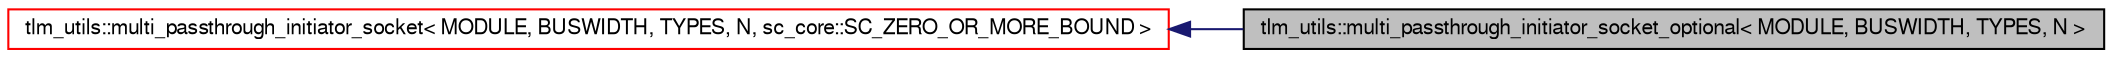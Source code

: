 digraph G
{
  edge [fontname="FreeSans",fontsize="10",labelfontname="FreeSans",labelfontsize="10"];
  node [fontname="FreeSans",fontsize="10",shape=record];
  rankdir=LR;
  Node1 [label="tlm_utils::multi_passthrough_initiator_socket_optional\< MODULE, BUSWIDTH, TYPES, N \>",height=0.2,width=0.4,color="black", fillcolor="grey75", style="filled" fontcolor="black"];
  Node2 -> Node1 [dir=back,color="midnightblue",fontsize="10",style="solid",fontname="FreeSans"];
  Node2 [label="tlm_utils::multi_passthrough_initiator_socket\< MODULE, BUSWIDTH, TYPES, N, sc_core::SC_ZERO_OR_MORE_BOUND \>",height=0.2,width=0.4,color="red", fillcolor="white", style="filled",URL="$a00016.html"];
}
